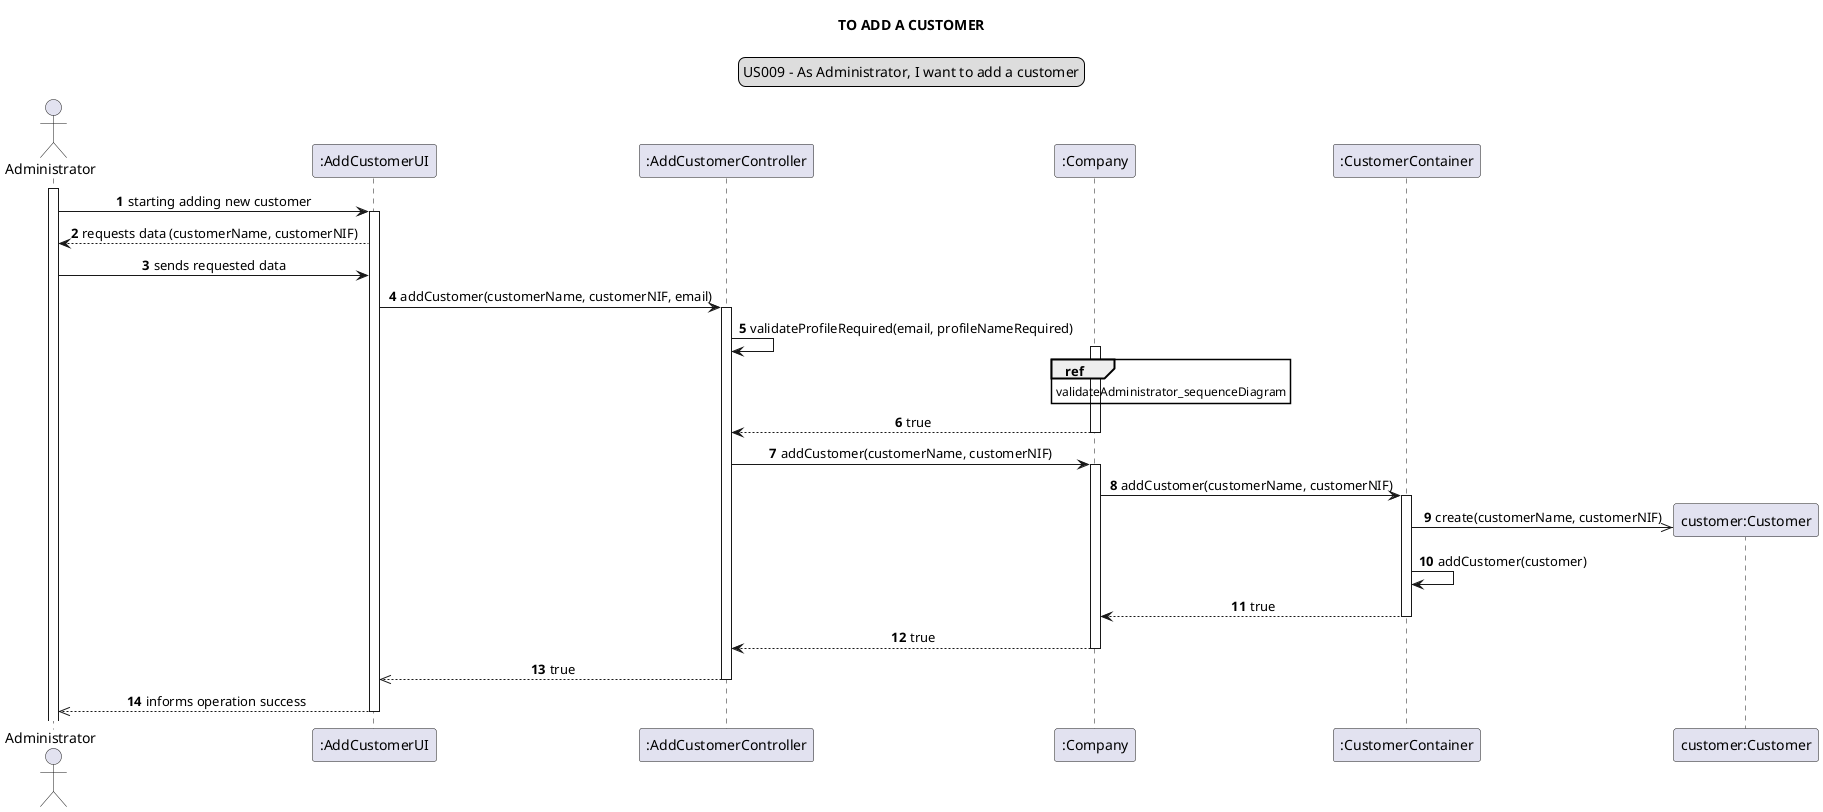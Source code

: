 @startuml
skinparam sequenceMessageAlign center
title TO ADD A CUSTOMER
legend top
US009 - As Administrator, I want to add a customer
end legend
autonumber
actor Administrator
participant ":AddCustomerUI" as ui
participant ":AddCustomerController" as ct
participant ":Company" as c
participant ":CustomerContainer" as cn
participant "customer:Customer" as customer
activate Administrator
Administrator -> ui: starting adding new customer
activate ui
ui --> Administrator: requests data (customerName, customerNIF)

Administrator -> ui: sends requested data

ui -> ct: addCustomer(customerName, customerNIF, email)
activate ct
ct -> ct: validateProfileRequired(email, profileNameRequired)
activate c
ref over c: validateAdministrator_sequenceDiagram

c --> ct: true
deactivate c
ct -> c: addCustomer(customerName, customerNIF)
activate c
c -> cn: addCustomer(customerName, customerNIF)
create customer
activate cn
cn ->> customer: create(customerName, customerNIF)
cn -> cn: addCustomer(customer)
cn --> c: true
deactivate cn
c --> ct: true
deactivate c
ct -->> ui: true
deactivate ct
ui -->>Administrator: informs operation success
deactivate ui
@enduml